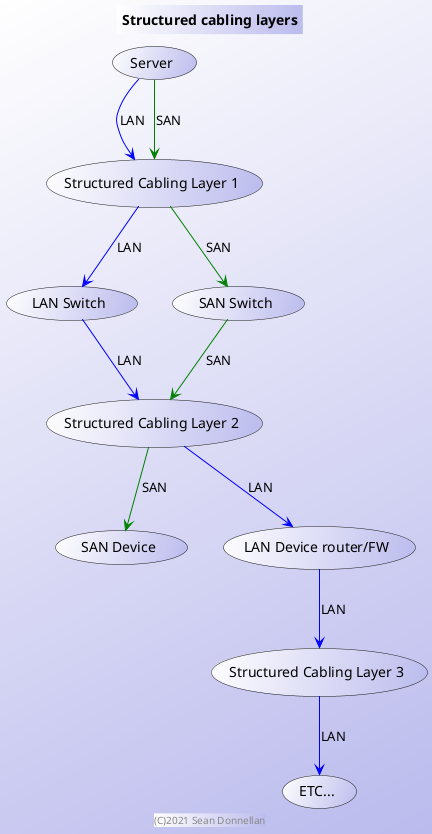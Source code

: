 @startuml
title Structured cabling layers
footer (C)2021 Sean Donnellan

skinparam BackgroundColor #fff/bbe
skinparam UsecaseBackgroundColor #fff/bbe

(Server) --> (Structured Cabling Layer 1) #blue: LAN
(Server) --> (Structured Cabling Layer 1) #green: SAN
(Structured Cabling Layer 1) --> (LAN Switch)#blue: LAN
(Structured Cabling Layer 1) --> (SAN Switch)#green: SAN
(SAN Switch) --> (Structured Cabling Layer 2) #green: SAN
(LAN Switch) --> (Structured Cabling Layer 2) #blue: LAN
(Structured Cabling Layer 2) --> (SAN Device)#green: SAN
(Structured Cabling Layer 2) --> (LAN Device router/FW)#blue: LAN
(LAN Device router/FW) --> (Structured Cabling Layer 3)#blue:LAN
(Structured Cabling Layer 3) --> (ETC...)#blue:LAN
@enduml
